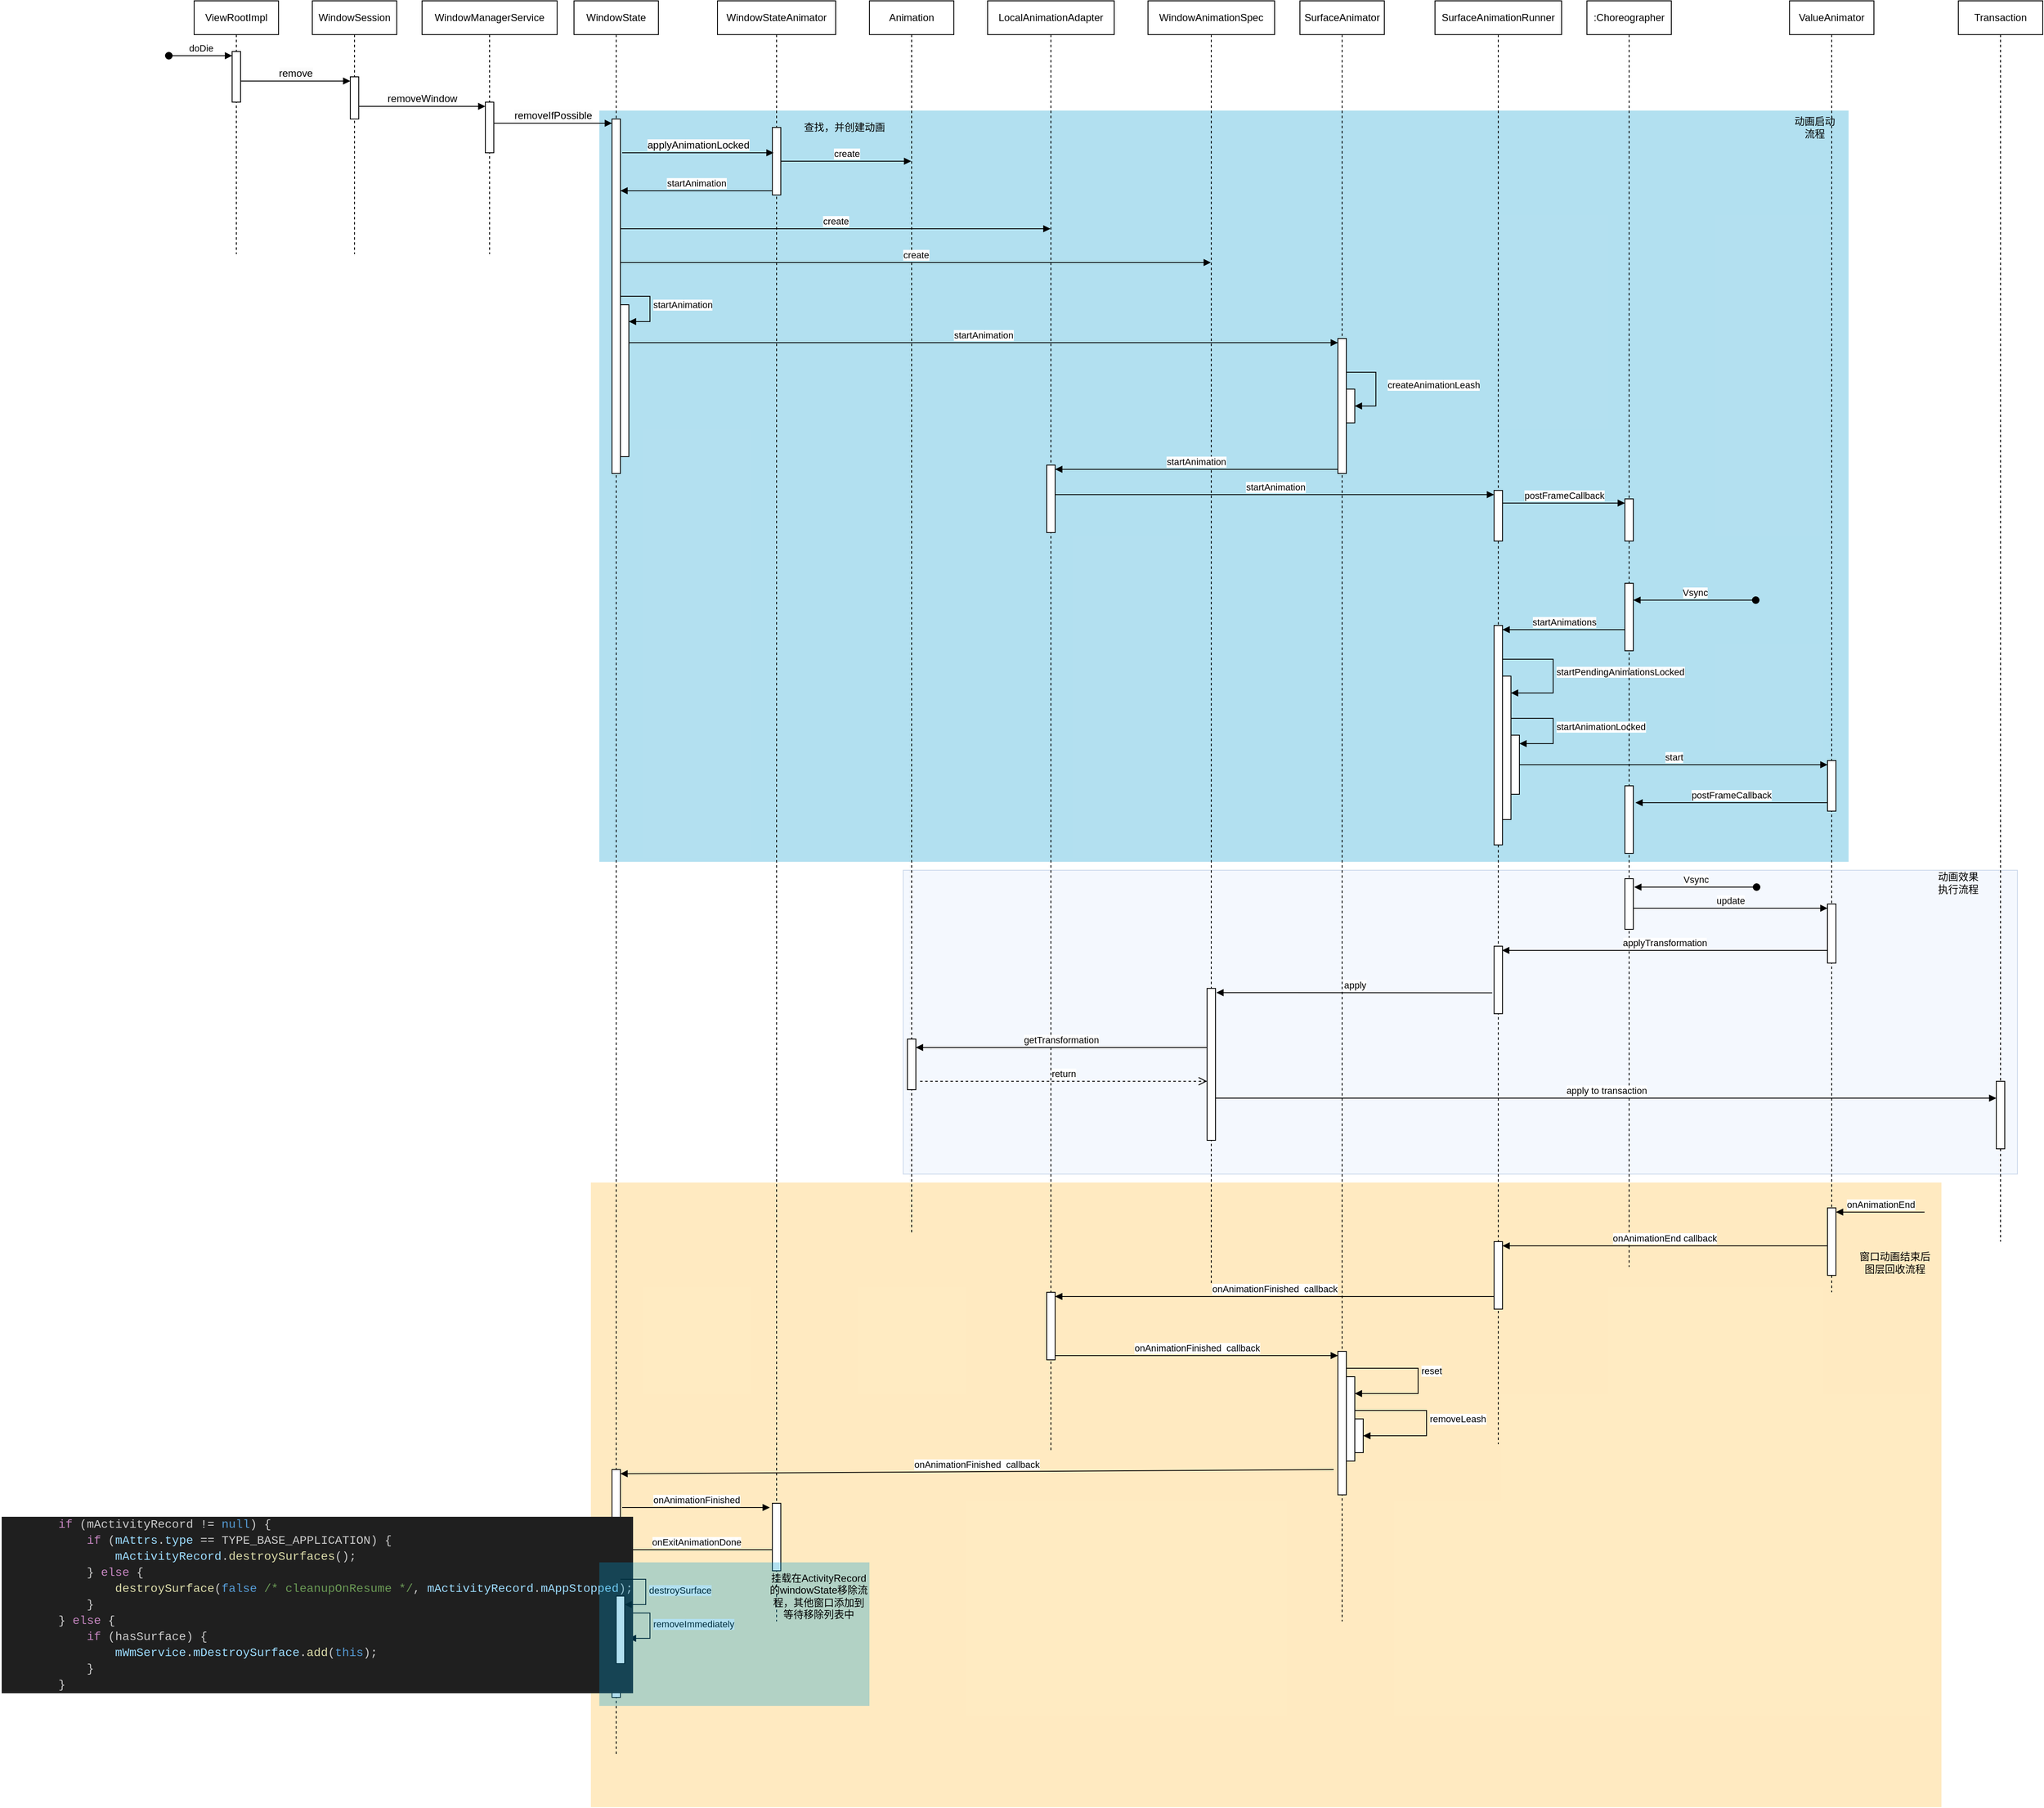 <mxfile version="26.1.0">
  <diagram name="第 1 页" id="i5x8LV_zLwvaXv0jKqHm">
    <mxGraphModel dx="3804" dy="1889" grid="1" gridSize="10" guides="1" tooltips="1" connect="1" arrows="1" fold="1" page="1" pageScale="1" pageWidth="827" pageHeight="1169" math="0" shadow="0">
      <root>
        <mxCell id="0" />
        <mxCell id="1" parent="0" />
        <mxCell id="oOY07CiMVo815jskU7s_-1" value="" style="verticalLabelPosition=bottom;verticalAlign=top;html=1;shadow=0;dashed=0;strokeWidth=1;strokeColor=none;shape=rect;fillColor=#ffbb33;opacity=30;" vertex="1" parent="1">
          <mxGeometry x="520" y="2260" width="1600" height="740" as="geometry" />
        </mxCell>
        <mxCell id="oOY07CiMVo815jskU7s_-2" value="" style="verticalLabelPosition=bottom;verticalAlign=top;html=1;shadow=0;dashed=0;strokeWidth=1;strokeColor=#6c8ebf;shape=rect;fillColor=#dae8fc;opacity=30;" vertex="1" parent="1">
          <mxGeometry x="890" y="1890" width="1320" height="360" as="geometry" />
        </mxCell>
        <mxCell id="oOY07CiMVo815jskU7s_-3" value="" style="verticalLabelPosition=bottom;verticalAlign=top;html=1;shadow=0;dashed=0;strokeWidth=1;strokeColor=none;shape=rect;fillColor=#0099cc;opacity=30;rounded=0;" vertex="1" parent="1">
          <mxGeometry x="530" y="990" width="1480" height="890" as="geometry" />
        </mxCell>
        <mxCell id="oOY07CiMVo815jskU7s_-4" value="&lt;span style=&quot;color: rgb(0, 0, 0);&quot;&gt;ViewRootImpl&lt;/span&gt;" style="shape=umlLifeline;perimeter=lifelinePerimeter;whiteSpace=wrap;html=1;container=1;dropTarget=0;collapsible=0;recursiveResize=0;outlineConnect=0;portConstraint=eastwest;newEdgeStyle={&quot;curved&quot;:0,&quot;rounded&quot;:0};" vertex="1" parent="1">
          <mxGeometry x="50" y="860" width="100" height="300" as="geometry" />
        </mxCell>
        <mxCell id="oOY07CiMVo815jskU7s_-5" value="" style="html=1;points=[[0,0,0,0,5],[0,1,0,0,-5],[1,0,0,0,5],[1,1,0,0,-5]];perimeter=orthogonalPerimeter;outlineConnect=0;targetShapes=umlLifeline;portConstraint=eastwest;newEdgeStyle={&quot;curved&quot;:0,&quot;rounded&quot;:0};" vertex="1" parent="oOY07CiMVo815jskU7s_-4">
          <mxGeometry x="45" y="60" width="10" height="60" as="geometry" />
        </mxCell>
        <mxCell id="oOY07CiMVo815jskU7s_-6" value="&lt;span style=&quot;color: rgb(0, 0, 0);&quot;&gt;doDie&lt;/span&gt;" style="html=1;verticalAlign=bottom;startArrow=oval;endArrow=block;startSize=8;curved=0;rounded=0;entryX=0;entryY=0;entryDx=0;entryDy=5;" edge="1" parent="1" target="oOY07CiMVo815jskU7s_-5">
          <mxGeometry relative="1" as="geometry">
            <mxPoint x="20" y="925" as="sourcePoint" />
          </mxGeometry>
        </mxCell>
        <mxCell id="oOY07CiMVo815jskU7s_-7" value="&lt;span style=&quot;color: rgb(0, 0, 0);&quot;&gt;WindowSession&lt;/span&gt;" style="shape=umlLifeline;perimeter=lifelinePerimeter;whiteSpace=wrap;html=1;container=1;dropTarget=0;collapsible=0;recursiveResize=0;outlineConnect=0;portConstraint=eastwest;newEdgeStyle={&quot;curved&quot;:0,&quot;rounded&quot;:0};" vertex="1" parent="1">
          <mxGeometry x="190" y="860" width="100" height="300" as="geometry" />
        </mxCell>
        <mxCell id="oOY07CiMVo815jskU7s_-8" value="" style="html=1;points=[[0,0,0,0,5],[0,1,0,0,-5],[1,0,0,0,5],[1,1,0,0,-5]];perimeter=orthogonalPerimeter;outlineConnect=0;targetShapes=umlLifeline;portConstraint=eastwest;newEdgeStyle={&quot;curved&quot;:0,&quot;rounded&quot;:0};" vertex="1" parent="oOY07CiMVo815jskU7s_-7">
          <mxGeometry x="45" y="90" width="10" height="50" as="geometry" />
        </mxCell>
        <mxCell id="oOY07CiMVo815jskU7s_-9" value="&lt;span style=&quot;color: rgb(0, 0, 0); font-size: 12px; background-color: rgb(251, 251, 251);&quot;&gt;remove&lt;/span&gt;" style="html=1;verticalAlign=bottom;endArrow=block;curved=0;rounded=0;entryX=0;entryY=0;entryDx=0;entryDy=5;" edge="1" parent="1" source="oOY07CiMVo815jskU7s_-5" target="oOY07CiMVo815jskU7s_-8">
          <mxGeometry relative="1" as="geometry">
            <mxPoint x="350" y="1005" as="sourcePoint" />
            <mxPoint as="offset" />
          </mxGeometry>
        </mxCell>
        <mxCell id="oOY07CiMVo815jskU7s_-10" value="&lt;span style=&quot;color: rgb(0, 0, 0);&quot;&gt;WindowManagerService&lt;/span&gt;" style="shape=umlLifeline;perimeter=lifelinePerimeter;whiteSpace=wrap;html=1;container=1;dropTarget=0;collapsible=0;recursiveResize=0;outlineConnect=0;portConstraint=eastwest;newEdgeStyle={&quot;curved&quot;:0,&quot;rounded&quot;:0};" vertex="1" parent="1">
          <mxGeometry x="320" y="860" width="160" height="300" as="geometry" />
        </mxCell>
        <mxCell id="oOY07CiMVo815jskU7s_-11" value="" style="html=1;points=[[0,0,0,0,5],[0,1,0,0,-5],[1,0,0,0,5],[1,1,0,0,-5]];perimeter=orthogonalPerimeter;outlineConnect=0;targetShapes=umlLifeline;portConstraint=eastwest;newEdgeStyle={&quot;curved&quot;:0,&quot;rounded&quot;:0};" vertex="1" parent="oOY07CiMVo815jskU7s_-10">
          <mxGeometry x="75" y="120" width="10" height="60" as="geometry" />
        </mxCell>
        <mxCell id="oOY07CiMVo815jskU7s_-12" value="&lt;span style=&quot;color: rgb(0, 0, 0); font-size: 12px; background-color: rgb(251, 251, 251);&quot;&gt;removeWindow&lt;/span&gt;" style="html=1;verticalAlign=bottom;endArrow=block;curved=0;rounded=0;entryX=0;entryY=0;entryDx=0;entryDy=5;" edge="1" parent="1" source="oOY07CiMVo815jskU7s_-8" target="oOY07CiMVo815jskU7s_-11">
          <mxGeometry relative="1" as="geometry">
            <mxPoint x="330" y="985" as="sourcePoint" />
            <mxPoint as="offset" />
          </mxGeometry>
        </mxCell>
        <mxCell id="oOY07CiMVo815jskU7s_-13" value="&lt;span style=&quot;color: rgb(0, 0, 0);&quot;&gt;WindowState&lt;/span&gt;" style="shape=umlLifeline;perimeter=lifelinePerimeter;whiteSpace=wrap;html=1;container=1;dropTarget=0;collapsible=0;recursiveResize=0;outlineConnect=0;portConstraint=eastwest;newEdgeStyle={&quot;curved&quot;:0,&quot;rounded&quot;:0};" vertex="1" parent="1">
          <mxGeometry x="500" y="860" width="100" height="2080" as="geometry" />
        </mxCell>
        <mxCell id="oOY07CiMVo815jskU7s_-14" value="" style="html=1;points=[[0,0,0,0,5],[0,1,0,0,-5],[1,0,0,0,5],[1,1,0,0,-5]];perimeter=orthogonalPerimeter;outlineConnect=0;targetShapes=umlLifeline;portConstraint=eastwest;newEdgeStyle={&quot;curved&quot;:0,&quot;rounded&quot;:0};" vertex="1" parent="oOY07CiMVo815jskU7s_-13">
          <mxGeometry x="45" y="140" width="10" height="420" as="geometry" />
        </mxCell>
        <mxCell id="oOY07CiMVo815jskU7s_-15" value="" style="html=1;points=[[0,0,0,0,5],[0,1,0,0,-5],[1,0,0,0,5],[1,1,0,0,-5]];perimeter=orthogonalPerimeter;outlineConnect=0;targetShapes=umlLifeline;portConstraint=eastwest;newEdgeStyle={&quot;curved&quot;:0,&quot;rounded&quot;:0};" vertex="1" parent="oOY07CiMVo815jskU7s_-13">
          <mxGeometry x="55" y="360" width="10" height="180" as="geometry" />
        </mxCell>
        <mxCell id="oOY07CiMVo815jskU7s_-16" value="startAnimation" style="html=1;align=left;spacingLeft=2;endArrow=block;rounded=0;edgeStyle=orthogonalEdgeStyle;curved=0;rounded=0;" edge="1" parent="oOY07CiMVo815jskU7s_-13" source="oOY07CiMVo815jskU7s_-14" target="oOY07CiMVo815jskU7s_-15">
          <mxGeometry relative="1" as="geometry">
            <mxPoint x="60" y="340" as="sourcePoint" />
            <Array as="points">
              <mxPoint x="90" y="350" />
              <mxPoint x="90" y="380" />
            </Array>
            <mxPoint as="offset" />
          </mxGeometry>
        </mxCell>
        <mxCell id="oOY07CiMVo815jskU7s_-17" value="" style="html=1;points=[[0,0,0,0,5],[0,1,0,0,-5],[1,0,0,0,5],[1,1,0,0,-5]];perimeter=orthogonalPerimeter;outlineConnect=0;targetShapes=umlLifeline;portConstraint=eastwest;newEdgeStyle={&quot;curved&quot;:0,&quot;rounded&quot;:0};" vertex="1" parent="oOY07CiMVo815jskU7s_-13">
          <mxGeometry x="45" y="1740" width="10" height="70" as="geometry" />
        </mxCell>
        <mxCell id="oOY07CiMVo815jskU7s_-18" value="" style="html=1;points=[[0,0,0,0,5],[0,1,0,0,-5],[1,0,0,0,5],[1,1,0,0,-5]];perimeter=orthogonalPerimeter;outlineConnect=0;targetShapes=umlLifeline;portConstraint=eastwest;newEdgeStyle={&quot;curved&quot;:0,&quot;rounded&quot;:0};" vertex="1" parent="oOY07CiMVo815jskU7s_-13">
          <mxGeometry x="45" y="1830" width="10" height="180" as="geometry" />
        </mxCell>
        <mxCell id="oOY07CiMVo815jskU7s_-19" value="removeImmediately" style="html=1;align=left;spacingLeft=2;endArrow=block;rounded=0;edgeStyle=orthogonalEdgeStyle;curved=0;rounded=0;" edge="1" parent="oOY07CiMVo815jskU7s_-13" target="oOY07CiMVo815jskU7s_-20">
          <mxGeometry x="0.012" relative="1" as="geometry">
            <mxPoint x="60" y="1910" as="sourcePoint" />
            <Array as="points">
              <mxPoint x="90" y="1910" />
              <mxPoint x="90" y="1940" />
            </Array>
            <mxPoint as="offset" />
          </mxGeometry>
        </mxCell>
        <mxCell id="oOY07CiMVo815jskU7s_-20" value="" style="html=1;points=[[0,0,0,0,5],[0,1,0,0,-5],[1,0,0,0,5],[1,1,0,0,-5]];perimeter=orthogonalPerimeter;outlineConnect=0;targetShapes=umlLifeline;portConstraint=eastwest;newEdgeStyle={&quot;curved&quot;:0,&quot;rounded&quot;:0};" vertex="1" parent="oOY07CiMVo815jskU7s_-13">
          <mxGeometry x="55" y="1920" width="10" height="50" as="geometry" />
        </mxCell>
        <mxCell id="oOY07CiMVo815jskU7s_-21" value="&lt;span style=&quot;color: rgb(0, 0, 0); font-size: 12px; background-color: rgb(251, 251, 251);&quot;&gt;removeIfPossible&lt;/span&gt;" style="html=1;verticalAlign=bottom;endArrow=block;curved=0;rounded=0;entryX=0;entryY=0;entryDx=0;entryDy=5;" edge="1" parent="1" source="oOY07CiMVo815jskU7s_-11" target="oOY07CiMVo815jskU7s_-14">
          <mxGeometry relative="1" as="geometry">
            <mxPoint x="350" y="805" as="sourcePoint" />
          </mxGeometry>
        </mxCell>
        <mxCell id="oOY07CiMVo815jskU7s_-22" value="&lt;span style=&quot;color: rgb(0, 0, 0);&quot;&gt;WindowStateAnimator&lt;/span&gt;" style="shape=umlLifeline;perimeter=lifelinePerimeter;whiteSpace=wrap;html=1;container=1;dropTarget=0;collapsible=0;recursiveResize=0;outlineConnect=0;portConstraint=eastwest;newEdgeStyle={&quot;curved&quot;:0,&quot;rounded&quot;:0};" vertex="1" parent="1">
          <mxGeometry x="670" y="860" width="140" height="1920" as="geometry" />
        </mxCell>
        <mxCell id="oOY07CiMVo815jskU7s_-23" value="" style="html=1;points=[[0,0,0,0,5],[0,1,0,0,-5],[1,0,0,0,5],[1,1,0,0,-5]];perimeter=orthogonalPerimeter;outlineConnect=0;targetShapes=umlLifeline;portConstraint=eastwest;newEdgeStyle={&quot;curved&quot;:0,&quot;rounded&quot;:0};" vertex="1" parent="oOY07CiMVo815jskU7s_-22">
          <mxGeometry x="65" y="150" width="10" height="80" as="geometry" />
        </mxCell>
        <mxCell id="oOY07CiMVo815jskU7s_-24" value="" style="html=1;points=[[0,0,0,0,5],[0,1,0,0,-5],[1,0,0,0,5],[1,1,0,0,-5]];perimeter=orthogonalPerimeter;outlineConnect=0;targetShapes=umlLifeline;portConstraint=eastwest;newEdgeStyle={&quot;curved&quot;:0,&quot;rounded&quot;:0};" vertex="1" parent="oOY07CiMVo815jskU7s_-22">
          <mxGeometry x="65" y="1780" width="10" height="80" as="geometry" />
        </mxCell>
        <mxCell id="oOY07CiMVo815jskU7s_-25" value="&lt;span style=&quot;color: rgb(0, 0, 0); font-size: 12px; background-color: rgb(251, 251, 251);&quot;&gt;applyAnimationLocked&lt;/span&gt;" style="html=1;verticalAlign=bottom;endArrow=block;curved=0;rounded=0;" edge="1" parent="1">
          <mxGeometry x="0.003" relative="1" as="geometry">
            <mxPoint x="557" y="1040" as="sourcePoint" />
            <mxPoint x="736.5" y="1040" as="targetPoint" />
            <Array as="points">
              <mxPoint x="577" y="1040" />
              <mxPoint x="607" y="1040" />
            </Array>
            <mxPoint as="offset" />
          </mxGeometry>
        </mxCell>
        <mxCell id="oOY07CiMVo815jskU7s_-26" value="&lt;span style=&quot;color: rgb(0, 0, 0);&quot;&gt;Animation&lt;/span&gt;" style="shape=umlLifeline;perimeter=lifelinePerimeter;whiteSpace=wrap;html=1;container=1;dropTarget=0;collapsible=0;recursiveResize=0;outlineConnect=0;portConstraint=eastwest;newEdgeStyle={&quot;curved&quot;:0,&quot;rounded&quot;:0};" vertex="1" parent="1">
          <mxGeometry x="850" y="860" width="100" height="1460" as="geometry" />
        </mxCell>
        <mxCell id="oOY07CiMVo815jskU7s_-27" value="" style="html=1;points=[[0,0,0,0,5],[0,1,0,0,-5],[1,0,0,0,5],[1,1,0,0,-5]];perimeter=orthogonalPerimeter;outlineConnect=0;targetShapes=umlLifeline;portConstraint=eastwest;newEdgeStyle={&quot;curved&quot;:0,&quot;rounded&quot;:0};" vertex="1" parent="oOY07CiMVo815jskU7s_-26">
          <mxGeometry x="45" y="1230" width="10" height="60" as="geometry" />
        </mxCell>
        <mxCell id="oOY07CiMVo815jskU7s_-28" value="create" style="html=1;verticalAlign=bottom;endArrow=block;curved=0;rounded=0;" edge="1" parent="1" source="oOY07CiMVo815jskU7s_-23" target="oOY07CiMVo815jskU7s_-26">
          <mxGeometry width="80" relative="1" as="geometry">
            <mxPoint x="510" y="1030" as="sourcePoint" />
            <mxPoint x="590" y="1030" as="targetPoint" />
          </mxGeometry>
        </mxCell>
        <mxCell id="oOY07CiMVo815jskU7s_-29" value="查找，并创建动画" style="text;html=1;align=center;verticalAlign=middle;resizable=0;points=[];autosize=1;strokeColor=none;fillColor=none;" vertex="1" parent="1">
          <mxGeometry x="760" y="995" width="120" height="30" as="geometry" />
        </mxCell>
        <mxCell id="oOY07CiMVo815jskU7s_-30" value="&lt;span style=&quot;color: rgb(0, 0, 0);&quot;&gt;startAnimation&lt;/span&gt;" style="html=1;verticalAlign=bottom;endArrow=block;curved=0;rounded=0;exitX=0;exitY=1;exitDx=0;exitDy=-5;exitPerimeter=0;" edge="1" parent="1" source="oOY07CiMVo815jskU7s_-23" target="oOY07CiMVo815jskU7s_-14">
          <mxGeometry width="80" relative="1" as="geometry">
            <mxPoint x="510" y="1010" as="sourcePoint" />
            <mxPoint x="560" y="1085" as="targetPoint" />
            <mxPoint as="offset" />
          </mxGeometry>
        </mxCell>
        <mxCell id="oOY07CiMVo815jskU7s_-31" value="LocalAnimationAdapter" style="shape=umlLifeline;perimeter=lifelinePerimeter;whiteSpace=wrap;html=1;container=1;dropTarget=0;collapsible=0;recursiveResize=0;outlineConnect=0;portConstraint=eastwest;newEdgeStyle={&quot;curved&quot;:0,&quot;rounded&quot;:0};" vertex="1" parent="1">
          <mxGeometry x="990" y="860" width="150" height="1720" as="geometry" />
        </mxCell>
        <mxCell id="oOY07CiMVo815jskU7s_-32" value="" style="html=1;points=[[0,0,0,0,5],[0,1,0,0,-5],[1,0,0,0,5],[1,1,0,0,-5]];perimeter=orthogonalPerimeter;outlineConnect=0;targetShapes=umlLifeline;portConstraint=eastwest;newEdgeStyle={&quot;curved&quot;:0,&quot;rounded&quot;:0};" vertex="1" parent="oOY07CiMVo815jskU7s_-31">
          <mxGeometry x="70" y="550" width="10" height="80" as="geometry" />
        </mxCell>
        <mxCell id="oOY07CiMVo815jskU7s_-33" value="" style="html=1;points=[[0,0,0,0,5],[0,1,0,0,-5],[1,0,0,0,5],[1,1,0,0,-5]];perimeter=orthogonalPerimeter;outlineConnect=0;targetShapes=umlLifeline;portConstraint=eastwest;newEdgeStyle={&quot;curved&quot;:0,&quot;rounded&quot;:0};" vertex="1" parent="oOY07CiMVo815jskU7s_-31">
          <mxGeometry x="70" y="1530" width="10" height="80" as="geometry" />
        </mxCell>
        <mxCell id="oOY07CiMVo815jskU7s_-34" value="WindowAnimationSpec" style="shape=umlLifeline;perimeter=lifelinePerimeter;whiteSpace=wrap;html=1;container=1;dropTarget=0;collapsible=0;recursiveResize=0;outlineConnect=0;portConstraint=eastwest;newEdgeStyle={&quot;curved&quot;:0,&quot;rounded&quot;:0};" vertex="1" parent="1">
          <mxGeometry x="1180" y="860" width="150" height="1520" as="geometry" />
        </mxCell>
        <mxCell id="oOY07CiMVo815jskU7s_-35" value="" style="html=1;points=[[0,0,0,0,5],[0,1,0,0,-5],[1,0,0,0,5],[1,1,0,0,-5]];perimeter=orthogonalPerimeter;outlineConnect=0;targetShapes=umlLifeline;portConstraint=eastwest;newEdgeStyle={&quot;curved&quot;:0,&quot;rounded&quot;:0};" vertex="1" parent="oOY07CiMVo815jskU7s_-34">
          <mxGeometry x="70" y="1170" width="10" height="180" as="geometry" />
        </mxCell>
        <mxCell id="oOY07CiMVo815jskU7s_-36" value="create" style="html=1;verticalAlign=bottom;endArrow=block;curved=0;rounded=0;" edge="1" parent="1" source="oOY07CiMVo815jskU7s_-14" target="oOY07CiMVo815jskU7s_-31">
          <mxGeometry width="80" relative="1" as="geometry">
            <mxPoint x="880" y="1180" as="sourcePoint" />
            <mxPoint x="960" y="1180" as="targetPoint" />
            <Array as="points">
              <mxPoint x="810" y="1130" />
            </Array>
          </mxGeometry>
        </mxCell>
        <mxCell id="oOY07CiMVo815jskU7s_-37" value="create" style="html=1;verticalAlign=bottom;endArrow=block;curved=0;rounded=0;" edge="1" parent="1" source="oOY07CiMVo815jskU7s_-14" target="oOY07CiMVo815jskU7s_-34">
          <mxGeometry width="80" relative="1" as="geometry">
            <mxPoint x="560" y="1160" as="sourcePoint" />
            <mxPoint x="960" y="1080" as="targetPoint" />
            <Array as="points">
              <mxPoint x="690" y="1170" />
            </Array>
          </mxGeometry>
        </mxCell>
        <mxCell id="oOY07CiMVo815jskU7s_-38" value="SurfaceAnimator" style="shape=umlLifeline;perimeter=lifelinePerimeter;whiteSpace=wrap;html=1;container=1;dropTarget=0;collapsible=0;recursiveResize=0;outlineConnect=0;portConstraint=eastwest;newEdgeStyle={&quot;curved&quot;:0,&quot;rounded&quot;:0};" vertex="1" parent="1">
          <mxGeometry x="1360" y="860" width="100" height="1920" as="geometry" />
        </mxCell>
        <mxCell id="oOY07CiMVo815jskU7s_-39" value="" style="html=1;points=[[0,0,0,0,5],[0,1,0,0,-5],[1,0,0,0,5],[1,1,0,0,-5]];perimeter=orthogonalPerimeter;outlineConnect=0;targetShapes=umlLifeline;portConstraint=eastwest;newEdgeStyle={&quot;curved&quot;:0,&quot;rounded&quot;:0};" vertex="1" parent="oOY07CiMVo815jskU7s_-38">
          <mxGeometry x="45" y="400" width="10" height="160" as="geometry" />
        </mxCell>
        <mxCell id="oOY07CiMVo815jskU7s_-40" value="" style="html=1;points=[[0,0,0,0,5],[0,1,0,0,-5],[1,0,0,0,5],[1,1,0,0,-5]];perimeter=orthogonalPerimeter;outlineConnect=0;targetShapes=umlLifeline;portConstraint=eastwest;newEdgeStyle={&quot;curved&quot;:0,&quot;rounded&quot;:0};" vertex="1" parent="oOY07CiMVo815jskU7s_-38">
          <mxGeometry x="55" y="460" width="10" height="40" as="geometry" />
        </mxCell>
        <mxCell id="oOY07CiMVo815jskU7s_-41" value="createAnimationLeash" style="html=1;align=left;spacingLeft=2;endArrow=block;rounded=0;edgeStyle=orthogonalEdgeStyle;curved=0;rounded=0;" edge="1" parent="oOY07CiMVo815jskU7s_-38" source="oOY07CiMVo815jskU7s_-39" target="oOY07CiMVo815jskU7s_-40">
          <mxGeometry y="10" relative="1" as="geometry">
            <mxPoint x="60" y="440" as="sourcePoint" />
            <Array as="points">
              <mxPoint x="90" y="440" />
              <mxPoint x="90" y="480" />
            </Array>
            <mxPoint as="offset" />
          </mxGeometry>
        </mxCell>
        <mxCell id="oOY07CiMVo815jskU7s_-42" value="" style="html=1;points=[[0,0,0,0,5],[0,1,0,0,-5],[1,0,0,0,5],[1,1,0,0,-5]];perimeter=orthogonalPerimeter;outlineConnect=0;targetShapes=umlLifeline;portConstraint=eastwest;newEdgeStyle={&quot;curved&quot;:0,&quot;rounded&quot;:0};" vertex="1" parent="oOY07CiMVo815jskU7s_-38">
          <mxGeometry x="45" y="1600" width="10" height="170" as="geometry" />
        </mxCell>
        <mxCell id="oOY07CiMVo815jskU7s_-43" value="" style="html=1;points=[[0,0,0,0,5],[0,1,0,0,-5],[1,0,0,0,5],[1,1,0,0,-5]];perimeter=orthogonalPerimeter;outlineConnect=0;targetShapes=umlLifeline;portConstraint=eastwest;newEdgeStyle={&quot;curved&quot;:0,&quot;rounded&quot;:0};" vertex="1" parent="oOY07CiMVo815jskU7s_-38">
          <mxGeometry x="55" y="1630" width="10" height="100" as="geometry" />
        </mxCell>
        <mxCell id="oOY07CiMVo815jskU7s_-44" value="reset" style="html=1;align=left;spacingLeft=2;endArrow=block;rounded=0;edgeStyle=orthogonalEdgeStyle;curved=0;rounded=0;exitX=1;exitY=0;exitDx=0;exitDy=5;exitPerimeter=0;" edge="1" parent="oOY07CiMVo815jskU7s_-38" source="oOY07CiMVo815jskU7s_-42" target="oOY07CiMVo815jskU7s_-43">
          <mxGeometry x="0.005" relative="1" as="geometry">
            <mxPoint x="60" y="1610" as="sourcePoint" />
            <Array as="points">
              <mxPoint x="55" y="1620" />
              <mxPoint x="140" y="1620" />
              <mxPoint x="140" y="1650" />
            </Array>
            <mxPoint as="offset" />
          </mxGeometry>
        </mxCell>
        <mxCell id="oOY07CiMVo815jskU7s_-45" value="" style="html=1;points=[[0,0,0,0,5],[0,1,0,0,-5],[1,0,0,0,5],[1,1,0,0,-5]];perimeter=orthogonalPerimeter;outlineConnect=0;targetShapes=umlLifeline;portConstraint=eastwest;newEdgeStyle={&quot;curved&quot;:0,&quot;rounded&quot;:0};" vertex="1" parent="oOY07CiMVo815jskU7s_-38">
          <mxGeometry x="65" y="1680" width="10" height="40" as="geometry" />
        </mxCell>
        <mxCell id="oOY07CiMVo815jskU7s_-46" value="removeLeash" style="html=1;align=left;spacingLeft=2;endArrow=block;rounded=0;edgeStyle=orthogonalEdgeStyle;curved=0;rounded=0;" edge="1" parent="oOY07CiMVo815jskU7s_-38" source="oOY07CiMVo815jskU7s_-43" target="oOY07CiMVo815jskU7s_-45">
          <mxGeometry relative="1" as="geometry">
            <mxPoint x="-20" y="1710" as="sourcePoint" />
            <Array as="points">
              <mxPoint x="150" y="1670" />
              <mxPoint x="150" y="1700" />
            </Array>
          </mxGeometry>
        </mxCell>
        <mxCell id="oOY07CiMVo815jskU7s_-47" value="startAnimation" style="html=1;verticalAlign=bottom;endArrow=block;curved=0;rounded=0;entryX=0;entryY=0;entryDx=0;entryDy=5;" edge="1" parent="1" source="oOY07CiMVo815jskU7s_-15" target="oOY07CiMVo815jskU7s_-39">
          <mxGeometry relative="1" as="geometry">
            <mxPoint x="950" y="1025" as="sourcePoint" />
          </mxGeometry>
        </mxCell>
        <mxCell id="oOY07CiMVo815jskU7s_-48" value="startAnimation" style="html=1;verticalAlign=bottom;endArrow=block;curved=0;rounded=0;entryX=1;entryY=0;entryDx=0;entryDy=5;entryPerimeter=0;exitX=0;exitY=1;exitDx=0;exitDy=-5;exitPerimeter=0;" edge="1" parent="1" source="oOY07CiMVo815jskU7s_-39" target="oOY07CiMVo815jskU7s_-32">
          <mxGeometry x="0.003" relative="1" as="geometry">
            <mxPoint x="1400" y="1415" as="sourcePoint" />
            <mxPoint as="offset" />
          </mxGeometry>
        </mxCell>
        <mxCell id="oOY07CiMVo815jskU7s_-49" value="SurfaceAnimationRunner" style="shape=umlLifeline;perimeter=lifelinePerimeter;whiteSpace=wrap;html=1;container=1;dropTarget=0;collapsible=0;recursiveResize=0;outlineConnect=0;portConstraint=eastwest;newEdgeStyle={&quot;curved&quot;:0,&quot;rounded&quot;:0};" vertex="1" parent="1">
          <mxGeometry x="1520" y="860" width="150" height="1710" as="geometry" />
        </mxCell>
        <mxCell id="oOY07CiMVo815jskU7s_-50" value="" style="html=1;points=[[0,0,0,0,5],[0,1,0,0,-5],[1,0,0,0,5],[1,1,0,0,-5]];perimeter=orthogonalPerimeter;outlineConnect=0;targetShapes=umlLifeline;portConstraint=eastwest;newEdgeStyle={&quot;curved&quot;:0,&quot;rounded&quot;:0};" vertex="1" parent="oOY07CiMVo815jskU7s_-49">
          <mxGeometry x="70" y="580" width="10" height="60" as="geometry" />
        </mxCell>
        <mxCell id="oOY07CiMVo815jskU7s_-51" value="" style="html=1;points=[[0,0,0,0,5],[0,1,0,0,-5],[1,0,0,0,5],[1,1,0,0,-5]];perimeter=orthogonalPerimeter;outlineConnect=0;targetShapes=umlLifeline;portConstraint=eastwest;newEdgeStyle={&quot;curved&quot;:0,&quot;rounded&quot;:0};" vertex="1" parent="oOY07CiMVo815jskU7s_-49">
          <mxGeometry x="70" y="740" width="10" height="260" as="geometry" />
        </mxCell>
        <mxCell id="oOY07CiMVo815jskU7s_-52" value="" style="html=1;points=[[0,0,0,0,5],[0,1,0,0,-5],[1,0,0,0,5],[1,1,0,0,-5]];perimeter=orthogonalPerimeter;outlineConnect=0;targetShapes=umlLifeline;portConstraint=eastwest;newEdgeStyle={&quot;curved&quot;:0,&quot;rounded&quot;:0};" vertex="1" parent="oOY07CiMVo815jskU7s_-49">
          <mxGeometry x="80" y="800" width="10" height="170" as="geometry" />
        </mxCell>
        <mxCell id="oOY07CiMVo815jskU7s_-53" value="startPendingAnimationsLocked" style="html=1;align=left;spacingLeft=2;endArrow=block;rounded=0;edgeStyle=orthogonalEdgeStyle;curved=0;rounded=0;" edge="1" parent="oOY07CiMVo815jskU7s_-49" source="oOY07CiMVo815jskU7s_-51" target="oOY07CiMVo815jskU7s_-52">
          <mxGeometry relative="1" as="geometry">
            <mxPoint x="110" y="750" as="sourcePoint" />
            <Array as="points">
              <mxPoint x="140" y="780" />
              <mxPoint x="140" y="820" />
            </Array>
          </mxGeometry>
        </mxCell>
        <mxCell id="oOY07CiMVo815jskU7s_-54" value="" style="html=1;points=[[0,0,0,0,5],[0,1,0,0,-5],[1,0,0,0,5],[1,1,0,0,-5]];perimeter=orthogonalPerimeter;outlineConnect=0;targetShapes=umlLifeline;portConstraint=eastwest;newEdgeStyle={&quot;curved&quot;:0,&quot;rounded&quot;:0};" vertex="1" parent="oOY07CiMVo815jskU7s_-49">
          <mxGeometry x="90" y="870" width="10" height="70" as="geometry" />
        </mxCell>
        <mxCell id="oOY07CiMVo815jskU7s_-55" value="startAnimationLocked" style="html=1;align=left;spacingLeft=2;endArrow=block;rounded=0;edgeStyle=orthogonalEdgeStyle;curved=0;rounded=0;" edge="1" parent="oOY07CiMVo815jskU7s_-49" source="oOY07CiMVo815jskU7s_-52" target="oOY07CiMVo815jskU7s_-54">
          <mxGeometry relative="1" as="geometry">
            <mxPoint x="110" y="750" as="sourcePoint" />
            <Array as="points">
              <mxPoint x="140" y="850" />
              <mxPoint x="140" y="880" />
            </Array>
            <mxPoint as="offset" />
          </mxGeometry>
        </mxCell>
        <mxCell id="oOY07CiMVo815jskU7s_-56" value="" style="html=1;points=[[0,0,0,0,5],[0,1,0,0,-5],[1,0,0,0,5],[1,1,0,0,-5]];perimeter=orthogonalPerimeter;outlineConnect=0;targetShapes=umlLifeline;portConstraint=eastwest;newEdgeStyle={&quot;curved&quot;:0,&quot;rounded&quot;:0};" vertex="1" parent="oOY07CiMVo815jskU7s_-49">
          <mxGeometry x="70" y="1120" width="10" height="80" as="geometry" />
        </mxCell>
        <mxCell id="oOY07CiMVo815jskU7s_-57" value="" style="html=1;points=[[0,0,0,0,5],[0,1,0,0,-5],[1,0,0,0,5],[1,1,0,0,-5]];perimeter=orthogonalPerimeter;outlineConnect=0;targetShapes=umlLifeline;portConstraint=eastwest;newEdgeStyle={&quot;curved&quot;:0,&quot;rounded&quot;:0};" vertex="1" parent="oOY07CiMVo815jskU7s_-49">
          <mxGeometry x="70" y="1470" width="10" height="80" as="geometry" />
        </mxCell>
        <mxCell id="oOY07CiMVo815jskU7s_-58" value="&lt;span style=&quot;color: rgb(0, 0, 0);&quot;&gt;startAnimation&lt;/span&gt;" style="html=1;verticalAlign=bottom;endArrow=block;curved=0;rounded=0;entryX=0;entryY=0;entryDx=0;entryDy=5;" edge="1" parent="1" source="oOY07CiMVo815jskU7s_-32" target="oOY07CiMVo815jskU7s_-50">
          <mxGeometry x="0.001" relative="1" as="geometry">
            <mxPoint x="1520" y="1445" as="sourcePoint" />
            <mxPoint as="offset" />
          </mxGeometry>
        </mxCell>
        <mxCell id="oOY07CiMVo815jskU7s_-59" value=":Choreographer" style="shape=umlLifeline;perimeter=lifelinePerimeter;whiteSpace=wrap;html=1;container=1;dropTarget=0;collapsible=0;recursiveResize=0;outlineConnect=0;portConstraint=eastwest;newEdgeStyle={&quot;curved&quot;:0,&quot;rounded&quot;:0};" vertex="1" parent="1">
          <mxGeometry x="1700" y="860" width="100" height="1500" as="geometry" />
        </mxCell>
        <mxCell id="oOY07CiMVo815jskU7s_-60" value="" style="html=1;points=[[0,0,0,0,5],[0,1,0,0,-5],[1,0,0,0,5],[1,1,0,0,-5]];perimeter=orthogonalPerimeter;outlineConnect=0;targetShapes=umlLifeline;portConstraint=eastwest;newEdgeStyle={&quot;curved&quot;:0,&quot;rounded&quot;:0};" vertex="1" parent="oOY07CiMVo815jskU7s_-59">
          <mxGeometry x="45" y="590" width="10" height="50" as="geometry" />
        </mxCell>
        <mxCell id="oOY07CiMVo815jskU7s_-61" value="" style="html=1;points=[[0,0,0,0,5],[0,1,0,0,-5],[1,0,0,0,5],[1,1,0,0,-5]];perimeter=orthogonalPerimeter;outlineConnect=0;targetShapes=umlLifeline;portConstraint=eastwest;newEdgeStyle={&quot;curved&quot;:0,&quot;rounded&quot;:0};" vertex="1" parent="oOY07CiMVo815jskU7s_-59">
          <mxGeometry x="45" y="690" width="10" height="80" as="geometry" />
        </mxCell>
        <mxCell id="oOY07CiMVo815jskU7s_-62" value="" style="html=1;points=[[0,0,0,0,5],[0,1,0,0,-5],[1,0,0,0,5],[1,1,0,0,-5]];perimeter=orthogonalPerimeter;outlineConnect=0;targetShapes=umlLifeline;portConstraint=eastwest;newEdgeStyle={&quot;curved&quot;:0,&quot;rounded&quot;:0};" vertex="1" parent="oOY07CiMVo815jskU7s_-59">
          <mxGeometry x="45" y="930" width="10" height="80" as="geometry" />
        </mxCell>
        <mxCell id="oOY07CiMVo815jskU7s_-63" value="" style="html=1;points=[[0,0,0,0,5],[0,1,0,0,-5],[1,0,0,0,5],[1,1,0,0,-5]];perimeter=orthogonalPerimeter;outlineConnect=0;targetShapes=umlLifeline;portConstraint=eastwest;newEdgeStyle={&quot;curved&quot;:0,&quot;rounded&quot;:0};" vertex="1" parent="oOY07CiMVo815jskU7s_-59">
          <mxGeometry x="45" y="1040" width="10" height="60" as="geometry" />
        </mxCell>
        <mxCell id="oOY07CiMVo815jskU7s_-64" value="postFrameCallback" style="html=1;verticalAlign=bottom;endArrow=block;curved=0;rounded=0;entryX=0;entryY=0;entryDx=0;entryDy=5;" edge="1" parent="1" target="oOY07CiMVo815jskU7s_-60">
          <mxGeometry x="0.007" relative="1" as="geometry">
            <mxPoint x="1600" y="1455" as="sourcePoint" />
            <mxPoint as="offset" />
          </mxGeometry>
        </mxCell>
        <mxCell id="oOY07CiMVo815jskU7s_-65" value="Vsync" style="html=1;verticalAlign=bottom;startArrow=oval;startFill=1;endArrow=block;startSize=8;curved=0;rounded=0;" edge="1" parent="1" target="oOY07CiMVo815jskU7s_-61">
          <mxGeometry width="60" relative="1" as="geometry">
            <mxPoint x="1900" y="1570" as="sourcePoint" />
            <mxPoint x="1760" y="1570" as="targetPoint" />
            <Array as="points">
              <mxPoint x="1870" y="1570" />
            </Array>
          </mxGeometry>
        </mxCell>
        <mxCell id="oOY07CiMVo815jskU7s_-66" value="startAnimations" style="html=1;verticalAlign=bottom;endArrow=block;curved=0;rounded=0;entryX=1;entryY=0;entryDx=0;entryDy=5;entryPerimeter=0;" edge="1" parent="1" source="oOY07CiMVo815jskU7s_-61" target="oOY07CiMVo815jskU7s_-51">
          <mxGeometry relative="1" as="geometry">
            <mxPoint x="1520" y="1605" as="sourcePoint" />
          </mxGeometry>
        </mxCell>
        <mxCell id="oOY07CiMVo815jskU7s_-67" value="ValueAnimator" style="shape=umlLifeline;perimeter=lifelinePerimeter;whiteSpace=wrap;html=1;container=1;dropTarget=0;collapsible=0;recursiveResize=0;outlineConnect=0;portConstraint=eastwest;newEdgeStyle={&quot;curved&quot;:0,&quot;rounded&quot;:0};" vertex="1" parent="1">
          <mxGeometry x="1940" y="860" width="100" height="1530" as="geometry" />
        </mxCell>
        <mxCell id="oOY07CiMVo815jskU7s_-68" value="" style="html=1;points=[[0,0,0,0,5],[0,1,0,0,-5],[1,0,0,0,5],[1,1,0,0,-5]];perimeter=orthogonalPerimeter;outlineConnect=0;targetShapes=umlLifeline;portConstraint=eastwest;newEdgeStyle={&quot;curved&quot;:0,&quot;rounded&quot;:0};" vertex="1" parent="oOY07CiMVo815jskU7s_-67">
          <mxGeometry x="45" y="900" width="10" height="60" as="geometry" />
        </mxCell>
        <mxCell id="oOY07CiMVo815jskU7s_-69" value="" style="html=1;points=[[0,0,0,0,5],[0,1,0,0,-5],[1,0,0,0,5],[1,1,0,0,-5]];perimeter=orthogonalPerimeter;outlineConnect=0;targetShapes=umlLifeline;portConstraint=eastwest;newEdgeStyle={&quot;curved&quot;:0,&quot;rounded&quot;:0};" vertex="1" parent="oOY07CiMVo815jskU7s_-67">
          <mxGeometry x="45" y="1070" width="10" height="70" as="geometry" />
        </mxCell>
        <mxCell id="oOY07CiMVo815jskU7s_-70" value="" style="html=1;points=[[0,0,0,0,5],[0,1,0,0,-5],[1,0,0,0,5],[1,1,0,0,-5]];perimeter=orthogonalPerimeter;outlineConnect=0;targetShapes=umlLifeline;portConstraint=eastwest;newEdgeStyle={&quot;curved&quot;:0,&quot;rounded&quot;:0};" vertex="1" parent="oOY07CiMVo815jskU7s_-67">
          <mxGeometry x="45" y="1430" width="10" height="80" as="geometry" />
        </mxCell>
        <mxCell id="oOY07CiMVo815jskU7s_-71" value="onAnimationEnd" style="html=1;verticalAlign=bottom;endArrow=block;curved=0;rounded=0;entryX=1;entryY=0;entryDx=0;entryDy=5;" edge="1" parent="oOY07CiMVo815jskU7s_-67" target="oOY07CiMVo815jskU7s_-70">
          <mxGeometry relative="1" as="geometry">
            <mxPoint x="160" y="1435" as="sourcePoint" />
          </mxGeometry>
        </mxCell>
        <mxCell id="oOY07CiMVo815jskU7s_-72" value="start" style="html=1;verticalAlign=bottom;endArrow=block;curved=0;rounded=0;entryX=0;entryY=0;entryDx=0;entryDy=5;" edge="1" parent="1" source="oOY07CiMVo815jskU7s_-54" target="oOY07CiMVo815jskU7s_-68">
          <mxGeometry relative="1" as="geometry">
            <mxPoint x="1910" y="1765" as="sourcePoint" />
          </mxGeometry>
        </mxCell>
        <mxCell id="oOY07CiMVo815jskU7s_-73" value="&lt;span style=&quot;color: rgb(0, 0, 0);&quot;&gt;postFrameCallback&lt;/span&gt;" style="html=1;verticalAlign=bottom;endArrow=block;curved=0;rounded=0;" edge="1" parent="1" source="oOY07CiMVo815jskU7s_-68">
          <mxGeometry x="0.002" relative="1" as="geometry">
            <mxPoint x="1978" y="1810" as="sourcePoint" />
            <mxPoint x="1757.5" y="1810" as="targetPoint" />
            <Array as="points">
              <mxPoint x="1868" y="1810" />
            </Array>
            <mxPoint as="offset" />
          </mxGeometry>
        </mxCell>
        <mxCell id="oOY07CiMVo815jskU7s_-74" value="Vsync" style="html=1;verticalAlign=bottom;startArrow=oval;startFill=1;endArrow=block;startSize=8;curved=0;rounded=0;" edge="1" parent="1">
          <mxGeometry width="60" relative="1" as="geometry">
            <mxPoint x="1901" y="1910" as="sourcePoint" />
            <mxPoint x="1756" y="1910" as="targetPoint" />
            <Array as="points">
              <mxPoint x="1871" y="1910" />
            </Array>
          </mxGeometry>
        </mxCell>
        <mxCell id="oOY07CiMVo815jskU7s_-75" value="update" style="html=1;verticalAlign=bottom;endArrow=block;curved=0;rounded=0;entryX=0;entryY=0;entryDx=0;entryDy=5;" edge="1" parent="1" source="oOY07CiMVo815jskU7s_-63" target="oOY07CiMVo815jskU7s_-69">
          <mxGeometry relative="1" as="geometry">
            <mxPoint x="1760" y="1935" as="sourcePoint" />
          </mxGeometry>
        </mxCell>
        <mxCell id="oOY07CiMVo815jskU7s_-76" value="applyTransformation" style="html=1;verticalAlign=bottom;endArrow=block;curved=0;rounded=0;" edge="1" parent="1">
          <mxGeometry relative="1" as="geometry">
            <mxPoint x="1985" y="1985" as="sourcePoint" />
            <mxPoint x="1599.5" y="1985" as="targetPoint" />
          </mxGeometry>
        </mxCell>
        <mxCell id="oOY07CiMVo815jskU7s_-77" value="apply" style="html=1;verticalAlign=bottom;endArrow=block;curved=0;rounded=0;entryX=1;entryY=0;entryDx=0;entryDy=5;entryPerimeter=0;exitX=-0.32;exitY=0.69;exitDx=0;exitDy=0;exitPerimeter=0;" edge="1" parent="1">
          <mxGeometry x="-0.002" relative="1" as="geometry">
            <mxPoint x="1587.8" y="2035.2" as="sourcePoint" />
            <mxPoint x="1261" y="2035" as="targetPoint" />
            <mxPoint as="offset" />
          </mxGeometry>
        </mxCell>
        <mxCell id="oOY07CiMVo815jskU7s_-78" value="getTransformation" style="html=1;verticalAlign=bottom;endArrow=block;curved=0;rounded=0;" edge="1" parent="1" source="oOY07CiMVo815jskU7s_-35" target="oOY07CiMVo815jskU7s_-27">
          <mxGeometry x="0.003" relative="1" as="geometry">
            <mxPoint x="820" y="2095" as="sourcePoint" />
            <Array as="points">
              <mxPoint x="1080" y="2100" />
            </Array>
            <mxPoint as="offset" />
          </mxGeometry>
        </mxCell>
        <mxCell id="oOY07CiMVo815jskU7s_-79" value="Transaction" style="shape=umlLifeline;perimeter=lifelinePerimeter;whiteSpace=wrap;html=1;container=1;dropTarget=0;collapsible=0;recursiveResize=0;outlineConnect=0;portConstraint=eastwest;newEdgeStyle={&quot;curved&quot;:0,&quot;rounded&quot;:0};" vertex="1" parent="1">
          <mxGeometry x="2140" y="860" width="100" height="1470" as="geometry" />
        </mxCell>
        <mxCell id="oOY07CiMVo815jskU7s_-80" value="" style="html=1;points=[[0,0,0,0,5],[0,1,0,0,-5],[1,0,0,0,5],[1,1,0,0,-5]];perimeter=orthogonalPerimeter;outlineConnect=0;targetShapes=umlLifeline;portConstraint=eastwest;newEdgeStyle={&quot;curved&quot;:0,&quot;rounded&quot;:0};" vertex="1" parent="oOY07CiMVo815jskU7s_-79">
          <mxGeometry x="45" y="1280" width="10" height="80" as="geometry" />
        </mxCell>
        <mxCell id="oOY07CiMVo815jskU7s_-81" value="return" style="html=1;verticalAlign=bottom;endArrow=open;dashed=1;endSize=8;curved=0;rounded=0;" edge="1" parent="1" target="oOY07CiMVo815jskU7s_-35">
          <mxGeometry relative="1" as="geometry">
            <mxPoint x="1470" y="2255" as="targetPoint" />
            <mxPoint x="910" y="2140" as="sourcePoint" />
            <Array as="points">
              <mxPoint x="1070" y="2140" />
            </Array>
          </mxGeometry>
        </mxCell>
        <mxCell id="oOY07CiMVo815jskU7s_-82" value="apply to transaction" style="html=1;verticalAlign=bottom;endArrow=block;curved=0;rounded=0;" edge="1" parent="1" source="oOY07CiMVo815jskU7s_-35" target="oOY07CiMVo815jskU7s_-80">
          <mxGeometry relative="1" as="geometry">
            <mxPoint x="2110" y="2145" as="sourcePoint" />
            <mxPoint x="2180" y="2160" as="targetPoint" />
            <Array as="points">
              <mxPoint x="1720" y="2160" />
            </Array>
          </mxGeometry>
        </mxCell>
        <mxCell id="oOY07CiMVo815jskU7s_-83" value="动画效果执行流程" style="text;html=1;align=center;verticalAlign=middle;whiteSpace=wrap;rounded=0;" vertex="1" parent="1">
          <mxGeometry x="2110" y="1890" width="60" height="30" as="geometry" />
        </mxCell>
        <mxCell id="oOY07CiMVo815jskU7s_-84" value="动画启动流程" style="text;html=1;align=center;verticalAlign=middle;whiteSpace=wrap;rounded=0;" vertex="1" parent="1">
          <mxGeometry x="1940" y="995" width="60" height="30" as="geometry" />
        </mxCell>
        <mxCell id="oOY07CiMVo815jskU7s_-85" value="&lt;span style=&quot;color: rgb(0, 0, 0);&quot;&gt;onAnimationEnd&amp;nbsp;&lt;/span&gt;callback" style="html=1;verticalAlign=bottom;endArrow=block;curved=0;rounded=0;entryX=1;entryY=0;entryDx=0;entryDy=5;" edge="1" parent="1" source="oOY07CiMVo815jskU7s_-70" target="oOY07CiMVo815jskU7s_-57">
          <mxGeometry x="0.003" relative="1" as="geometry">
            <mxPoint x="1670" y="2335" as="sourcePoint" />
            <mxPoint as="offset" />
          </mxGeometry>
        </mxCell>
        <mxCell id="oOY07CiMVo815jskU7s_-86" value="onAnimationFinished&amp;nbsp; callback" style="html=1;verticalAlign=bottom;endArrow=block;curved=0;rounded=0;entryX=1;entryY=0;entryDx=0;entryDy=5;" edge="1" parent="1" source="oOY07CiMVo815jskU7s_-57" target="oOY07CiMVo815jskU7s_-33">
          <mxGeometry relative="1" as="geometry">
            <mxPoint x="1140" y="2395" as="sourcePoint" />
          </mxGeometry>
        </mxCell>
        <mxCell id="oOY07CiMVo815jskU7s_-87" value="&lt;span style=&quot;color: rgb(0, 0, 0);&quot;&gt;onAnimationFinished&amp;nbsp; callback&lt;/span&gt;" style="html=1;verticalAlign=bottom;endArrow=block;curved=0;rounded=0;entryX=0;entryY=0;entryDx=0;entryDy=5;" edge="1" parent="1" source="oOY07CiMVo815jskU7s_-33" target="oOY07CiMVo815jskU7s_-42">
          <mxGeometry x="0.003" relative="1" as="geometry">
            <mxPoint x="1335" y="2465" as="sourcePoint" />
            <mxPoint as="offset" />
          </mxGeometry>
        </mxCell>
        <mxCell id="oOY07CiMVo815jskU7s_-88" value="onAnimationFinished&amp;nbsp; callback" style="html=1;verticalAlign=bottom;endArrow=block;curved=0;rounded=0;entryX=1;entryY=0;entryDx=0;entryDy=5;" edge="1" parent="1" target="oOY07CiMVo815jskU7s_-17">
          <mxGeometry x="0.001" relative="1" as="geometry">
            <mxPoint x="1400" y="2600" as="sourcePoint" />
            <mxPoint as="offset" />
          </mxGeometry>
        </mxCell>
        <mxCell id="oOY07CiMVo815jskU7s_-89" value="onAnimationFinished" style="html=1;verticalAlign=bottom;endArrow=block;curved=0;rounded=0;entryX=0;entryY=0;entryDx=0;entryDy=5;" edge="1" parent="1">
          <mxGeometry relative="1" as="geometry">
            <mxPoint x="557" y="2645" as="sourcePoint" />
            <mxPoint x="732" y="2645" as="targetPoint" />
          </mxGeometry>
        </mxCell>
        <mxCell id="oOY07CiMVo815jskU7s_-90" value="onExitAnimationDone" style="html=1;verticalAlign=bottom;endArrow=block;curved=0;rounded=0;entryX=1;entryY=0;entryDx=0;entryDy=5;" edge="1" parent="1" source="oOY07CiMVo815jskU7s_-24" target="oOY07CiMVo815jskU7s_-18">
          <mxGeometry relative="1" as="geometry">
            <mxPoint x="625" y="2695" as="sourcePoint" />
          </mxGeometry>
        </mxCell>
        <mxCell id="oOY07CiMVo815jskU7s_-91" value="&lt;div style=&quot;color: rgb(204, 204, 204); background-color: rgb(31, 31, 31); font-family: Consolas, &amp;quot;Courier New&amp;quot;, monospace; font-size: 14px; line-height: 19px; white-space-collapse: preserve;&quot;&gt;&lt;div&gt;&lt;span style=&quot;color: rgb(197, 134, 192);&quot;&gt;&lt;span style=&quot;white-space: pre;&quot;&gt;&#x9;&lt;/span&gt;if&lt;/span&gt;&lt;span style=&quot;color: rgb(204, 204, 204);&quot;&gt; (mActivityRecord &lt;/span&gt;&lt;span style=&quot;color: rgb(212, 212, 212);&quot;&gt;!=&lt;/span&gt;&lt;span style=&quot;color: rgb(204, 204, 204);&quot;&gt; &lt;/span&gt;&lt;span style=&quot;color: rgb(86, 156, 214);&quot;&gt;null&lt;/span&gt;&lt;span style=&quot;color: rgb(204, 204, 204);&quot;&gt;) {&lt;/span&gt;&lt;/div&gt;&lt;div&gt;&lt;span style=&quot;color: rgb(204, 204, 204);&quot;&gt;&amp;nbsp; &amp;nbsp; &amp;nbsp; &amp;nbsp; &amp;nbsp; &amp;nbsp; &lt;/span&gt;&lt;span style=&quot;color: rgb(197, 134, 192);&quot;&gt;if&lt;/span&gt;&lt;span style=&quot;color: rgb(204, 204, 204);&quot;&gt; (&lt;/span&gt;&lt;span style=&quot;color: rgb(156, 220, 254);&quot;&gt;mAttrs&lt;/span&gt;&lt;span style=&quot;color: rgb(204, 204, 204);&quot;&gt;.&lt;/span&gt;&lt;span style=&quot;color: rgb(156, 220, 254);&quot;&gt;type&lt;/span&gt;&lt;span style=&quot;color: rgb(204, 204, 204);&quot;&gt; &lt;/span&gt;&lt;span style=&quot;color: rgb(212, 212, 212);&quot;&gt;==&lt;/span&gt;&lt;span style=&quot;color: rgb(204, 204, 204);&quot;&gt; TYPE_BASE_APPLICATION) {&lt;/span&gt;&lt;/div&gt;&lt;div&gt;&lt;span style=&quot;color: rgb(204, 204, 204);&quot;&gt;&amp;nbsp; &amp;nbsp; &amp;nbsp; &amp;nbsp; &amp;nbsp; &amp;nbsp; &amp;nbsp; &amp;nbsp; &lt;/span&gt;&lt;span style=&quot;color: rgb(156, 220, 254);&quot;&gt;mActivityRecord&lt;/span&gt;&lt;span style=&quot;color: rgb(204, 204, 204);&quot;&gt;.&lt;/span&gt;&lt;span style=&quot;color: rgb(220, 220, 170);&quot;&gt;destroySurfaces&lt;/span&gt;&lt;span style=&quot;color: rgb(204, 204, 204);&quot;&gt;();&lt;/span&gt;&lt;/div&gt;&lt;div&gt;&lt;span style=&quot;color: rgb(204, 204, 204);&quot;&gt;&amp;nbsp; &amp;nbsp; &amp;nbsp; &amp;nbsp; &amp;nbsp; &amp;nbsp; } &lt;/span&gt;&lt;span style=&quot;color: rgb(197, 134, 192);&quot;&gt;else&lt;/span&gt;&lt;span style=&quot;color: rgb(204, 204, 204);&quot;&gt; {&lt;/span&gt;&lt;/div&gt;&lt;div&gt;&lt;span style=&quot;color: rgb(204, 204, 204);&quot;&gt;&amp;nbsp; &amp;nbsp; &amp;nbsp; &amp;nbsp; &amp;nbsp; &amp;nbsp; &amp;nbsp; &amp;nbsp; &lt;/span&gt;&lt;span style=&quot;color: rgb(220, 220, 170);&quot;&gt;destroySurface&lt;/span&gt;&lt;span style=&quot;color: rgb(204, 204, 204);&quot;&gt;(&lt;/span&gt;&lt;span style=&quot;color: rgb(86, 156, 214);&quot;&gt;false&lt;/span&gt;&lt;span style=&quot;color: rgb(204, 204, 204);&quot;&gt; &lt;/span&gt;&lt;span style=&quot;color: rgb(106, 153, 85);&quot;&gt;/* cleanupOnResume */&lt;/span&gt;&lt;span style=&quot;color: rgb(204, 204, 204);&quot;&gt;, &lt;/span&gt;&lt;span style=&quot;color: rgb(156, 220, 254);&quot;&gt;mActivityRecord&lt;/span&gt;&lt;span style=&quot;color: rgb(204, 204, 204);&quot;&gt;.&lt;/span&gt;&lt;span style=&quot;color: rgb(156, 220, 254);&quot;&gt;mAppStopped&lt;/span&gt;&lt;span style=&quot;color: rgb(204, 204, 204);&quot;&gt;);&lt;/span&gt;&lt;/div&gt;&lt;div&gt;&lt;span style=&quot;color: rgb(204, 204, 204);&quot;&gt;&amp;nbsp; &amp;nbsp; &amp;nbsp; &amp;nbsp; &amp;nbsp; &amp;nbsp; }&lt;/span&gt;&lt;/div&gt;&lt;div&gt;&lt;span style=&quot;color: rgb(204, 204, 204);&quot;&gt;&amp;nbsp; &amp;nbsp; &amp;nbsp; &amp;nbsp; } &lt;/span&gt;&lt;span style=&quot;color: rgb(197, 134, 192);&quot;&gt;else&lt;/span&gt;&lt;span style=&quot;color: rgb(204, 204, 204);&quot;&gt; {&lt;/span&gt;&lt;/div&gt;&lt;div style=&quot;&quot;&gt;&lt;span style=&quot;color: rgb(204, 204, 204);&quot;&gt;&amp;nbsp; &amp;nbsp; &amp;nbsp; &amp;nbsp; &amp;nbsp; &amp;nbsp; &lt;/span&gt;&lt;span style=&quot;color: rgb(197, 134, 192);&quot;&gt;if&lt;/span&gt;&lt;span style=&quot;color: rgb(204, 204, 204);&quot;&gt; (hasSurface) {&lt;/span&gt;&lt;/div&gt;&lt;div&gt;&lt;span style=&quot;color: rgb(204, 204, 204);&quot;&gt;&amp;nbsp; &amp;nbsp; &amp;nbsp; &amp;nbsp; &amp;nbsp; &amp;nbsp; &amp;nbsp; &amp;nbsp; &lt;/span&gt;&lt;span style=&quot;color: rgb(156, 220, 254);&quot;&gt;mWmService&lt;/span&gt;&lt;span style=&quot;color: rgb(204, 204, 204);&quot;&gt;.&lt;/span&gt;&lt;span style=&quot;color: rgb(156, 220, 254);&quot;&gt;mDestroySurface&lt;/span&gt;&lt;span style=&quot;color: rgb(204, 204, 204);&quot;&gt;.&lt;/span&gt;&lt;span style=&quot;color: rgb(220, 220, 170);&quot;&gt;add&lt;/span&gt;&lt;span style=&quot;color: rgb(204, 204, 204);&quot;&gt;(&lt;/span&gt;&lt;span style=&quot;color: rgb(86, 156, 214);&quot;&gt;this&lt;/span&gt;&lt;span style=&quot;color: rgb(204, 204, 204);&quot;&gt;);&lt;/span&gt;&lt;/div&gt;&lt;div&gt;&lt;span style=&quot;color: rgb(204, 204, 204);&quot;&gt;&amp;nbsp; &amp;nbsp; &amp;nbsp; &amp;nbsp; &amp;nbsp; &amp;nbsp; }&lt;/span&gt;&lt;/div&gt;&lt;div&gt;&lt;span style=&quot;color: rgb(204, 204, 204);&quot;&gt;&amp;nbsp; &amp;nbsp; &amp;nbsp; &amp;nbsp; }&lt;/span&gt;&lt;/div&gt;&lt;/div&gt;" style="text;html=1;align=left;verticalAlign=middle;resizable=0;points=[];autosize=1;strokeColor=none;fillColor=none;" vertex="1" parent="1">
          <mxGeometry x="-180" y="2650" width="710" height="220" as="geometry" />
        </mxCell>
        <mxCell id="oOY07CiMVo815jskU7s_-92" value="destroySurface" style="html=1;align=left;spacingLeft=2;endArrow=block;rounded=0;edgeStyle=orthogonalEdgeStyle;curved=0;rounded=0;" edge="1" parent="1" target="oOY07CiMVo815jskU7s_-93">
          <mxGeometry relative="1" as="geometry">
            <mxPoint x="555" y="2730" as="sourcePoint" />
            <Array as="points">
              <mxPoint x="585" y="2760" />
            </Array>
          </mxGeometry>
        </mxCell>
        <mxCell id="oOY07CiMVo815jskU7s_-93" value="" style="html=1;points=[[0,0,0,0,5],[0,1,0,0,-5],[1,0,0,0,5],[1,1,0,0,-5]];perimeter=orthogonalPerimeter;outlineConnect=0;targetShapes=umlLifeline;portConstraint=eastwest;newEdgeStyle={&quot;curved&quot;:0,&quot;rounded&quot;:0};" vertex="1" parent="1">
          <mxGeometry x="550" y="2750" width="10" height="80" as="geometry" />
        </mxCell>
        <mxCell id="oOY07CiMVo815jskU7s_-94" value="" style="verticalLabelPosition=bottom;verticalAlign=top;html=1;shadow=0;dashed=0;strokeWidth=1;strokeColor=none;shape=rect;fillColor=#0099cc;opacity=30;" vertex="1" parent="1">
          <mxGeometry x="530" y="2710" width="320" height="170" as="geometry" />
        </mxCell>
        <mxCell id="oOY07CiMVo815jskU7s_-95" value="挂载在ActivityRecord的windowState移除流程，其他窗口添加到等待移除列表中" style="text;html=1;align=center;verticalAlign=middle;whiteSpace=wrap;rounded=0;" vertex="1" parent="1">
          <mxGeometry x="730" y="2720" width="120" height="60" as="geometry" />
        </mxCell>
        <mxCell id="oOY07CiMVo815jskU7s_-96" value="窗口动画结束后图层回收流程" style="text;html=1;align=center;verticalAlign=middle;whiteSpace=wrap;rounded=0;" vertex="1" parent="1">
          <mxGeometry x="2020" y="2340" width="90" height="30" as="geometry" />
        </mxCell>
      </root>
    </mxGraphModel>
  </diagram>
</mxfile>
